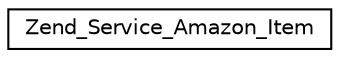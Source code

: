 digraph G
{
  edge [fontname="Helvetica",fontsize="10",labelfontname="Helvetica",labelfontsize="10"];
  node [fontname="Helvetica",fontsize="10",shape=record];
  rankdir="LR";
  Node1 [label="Zend_Service_Amazon_Item",height=0.2,width=0.4,color="black", fillcolor="white", style="filled",URL="$class_zend___service___amazon___item.html"];
}
